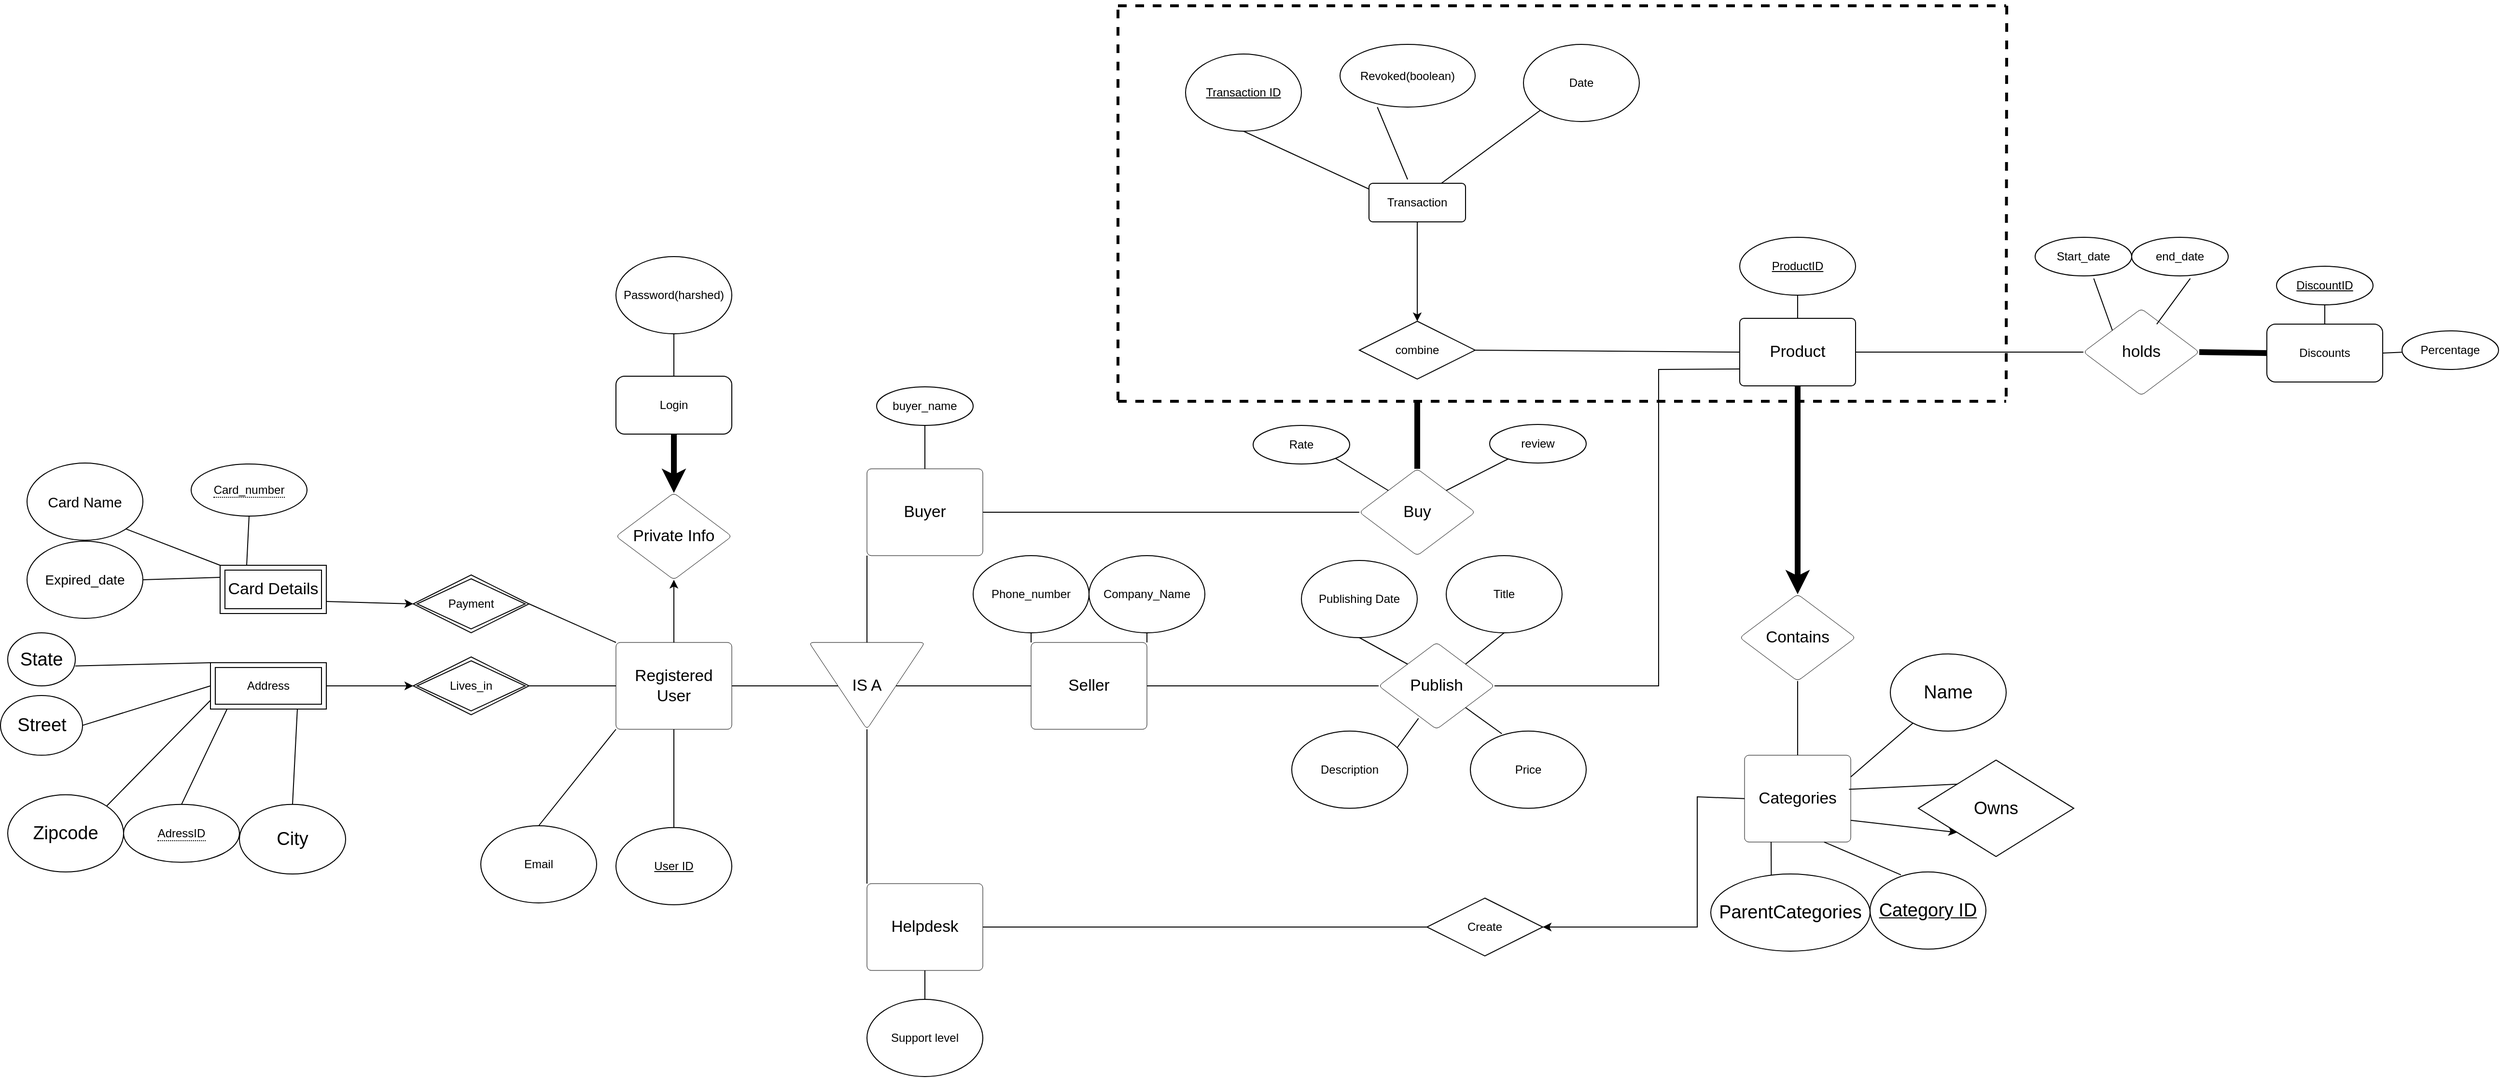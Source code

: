<mxfile version="26.1.0">
  <diagram id="R2lEEEUBdFMjLlhIrx00" name="Page-1">
    <mxGraphModel dx="2902" dy="2342" grid="1" gridSize="10" guides="1" tooltips="1" connect="1" arrows="1" fold="1" page="1" pageScale="1" pageWidth="850" pageHeight="1100" math="0" shadow="0" extFonts="Permanent Marker^https://fonts.googleapis.com/css?family=Permanent+Marker">
      <root>
        <mxCell id="0" />
        <mxCell id="1" parent="0" />
        <mxCell id="E6jkqPbQKa4cJhccXn8V-61" value="Registered User" style="html=1;overflow=block;blockSpacing=1;whiteSpace=wrap;fontSize=16.7;spacing=9;rounded=1;absoluteArcSize=1;arcSize=9;strokeWidth=NaN;lucidId=gRqY9Qkse681;labelBackgroundColor=none;" parent="1" vertex="1">
          <mxGeometry x="320" y="270" width="120" height="90" as="geometry" />
        </mxCell>
        <mxCell id="E6jkqPbQKa4cJhccXn8V-63" value="Private Info" style="html=1;overflow=block;blockSpacing=1;whiteSpace=wrap;rhombus;fontSize=16.7;spacing=9;rounded=1;absoluteArcSize=1;arcSize=9;strokeWidth=NaN;lucidId=yRqYLSJQ5PU0;labelBackgroundColor=none;" parent="1" vertex="1">
          <mxGeometry x="320" y="115" width="120" height="90" as="geometry" />
        </mxCell>
        <mxCell id="E6jkqPbQKa4cJhccXn8V-87" value="IS A" style="html=1;overflow=block;blockSpacing=1;whiteSpace=wrap;triangle;direction=south;anchorPointDirection=0;fontSize=16.7;spacing=9;rounded=1;absoluteArcSize=1;arcSize=9;strokeWidth=NaN;lucidId=aYqYB_8z1lbE;labelBackgroundColor=none;" parent="1" vertex="1">
          <mxGeometry x="520" y="270" width="120" height="90" as="geometry" />
        </mxCell>
        <mxCell id="E6jkqPbQKa4cJhccXn8V-89" value="Helpdesk" style="html=1;overflow=block;blockSpacing=1;whiteSpace=wrap;fontSize=16.7;spacing=9;rounded=1;absoluteArcSize=1;arcSize=9;strokeWidth=NaN;lucidId=lYqY2L1.5rSc;labelBackgroundColor=none;" parent="1" vertex="1">
          <mxGeometry x="580" y="520" width="120" height="90" as="geometry" />
        </mxCell>
        <mxCell id="E6jkqPbQKa4cJhccXn8V-91" value="Seller" style="html=1;overflow=block;blockSpacing=1;whiteSpace=wrap;fontSize=16.7;spacing=9;rounded=1;absoluteArcSize=1;arcSize=9;strokeWidth=NaN;lucidId=nYqYoQrnCQ-k;labelBackgroundColor=none;" parent="1" vertex="1">
          <mxGeometry x="750" y="270" width="120" height="90" as="geometry" />
        </mxCell>
        <mxCell id="E6jkqPbQKa4cJhccXn8V-93" value="Buyer" style="html=1;overflow=block;blockSpacing=1;whiteSpace=wrap;fontSize=16.7;spacing=9;rounded=1;absoluteArcSize=1;arcSize=9;strokeWidth=NaN;lucidId=oYqY3jGOQ7Ny;labelBackgroundColor=none;" parent="1" vertex="1">
          <mxGeometry x="580" y="90" width="120" height="90" as="geometry" />
        </mxCell>
        <mxCell id="E6jkqPbQKa4cJhccXn8V-101" value="Buy" style="html=1;overflow=block;blockSpacing=1;whiteSpace=wrap;rhombus;fontSize=16.7;spacing=9;rounded=1;absoluteArcSize=1;arcSize=9;strokeWidth=NaN;lucidId=QZqYzLfZw0-F;labelBackgroundColor=none;" parent="1" vertex="1">
          <mxGeometry x="1090" y="90" width="120" height="90" as="geometry" />
        </mxCell>
        <mxCell id="E6jkqPbQKa4cJhccXn8V-107" value="Publish" style="html=1;overflow=block;blockSpacing=1;whiteSpace=wrap;rhombus;fontSize=16.7;spacing=9;rounded=1;absoluteArcSize=1;arcSize=9;strokeWidth=NaN;lucidId=A0qYmbD64PyA;labelBackgroundColor=none;" parent="1" vertex="1">
          <mxGeometry x="1110" y="270" width="120" height="90" as="geometry" />
        </mxCell>
        <mxCell id="E6jkqPbQKa4cJhccXn8V-109" value="Product" style="html=1;overflow=block;blockSpacing=1;whiteSpace=wrap;fontSize=16.7;spacing=9;rounded=1;absoluteArcSize=1;arcSize=9;strokeWidth=1;lucidId=Y0qYCAMnRt-L;labelBackgroundColor=none;perimeterSpacing=0;" parent="1" vertex="1">
          <mxGeometry x="1484" y="-66" width="120" height="70" as="geometry" />
        </mxCell>
        <mxCell id="E6jkqPbQKa4cJhccXn8V-113" value="Contains" style="html=1;overflow=block;blockSpacing=1;whiteSpace=wrap;rhombus;fontSize=16.7;spacing=9;rounded=1;absoluteArcSize=1;arcSize=9;strokeWidth=NaN;lucidId=c1qYdQpgnGai;labelBackgroundColor=none;" parent="1" vertex="1">
          <mxGeometry x="1484" y="220" width="120" height="90" as="geometry" />
        </mxCell>
        <mxCell id="E6jkqPbQKa4cJhccXn8V-116" value="Categories" style="html=1;overflow=block;blockSpacing=1;whiteSpace=wrap;fontSize=16.7;spacing=9;rounded=1;absoluteArcSize=1;arcSize=9;strokeWidth=NaN;lucidId=v1qYH23R-nWq;labelBackgroundColor=none;" parent="1" vertex="1">
          <mxGeometry x="1489" y="386.91" width="110" height="90" as="geometry" />
        </mxCell>
        <mxCell id="E6jkqPbQKa4cJhccXn8V-121" value="" style="endArrow=none;html=1;rounded=0;entryX=0;entryY=0.5;entryDx=0;entryDy=0;exitX=1;exitY=0.5;exitDx=0;exitDy=0;" parent="1" source="ufD24Q3Ym-mxzVTbUHHh-31" target="E6jkqPbQKa4cJhccXn8V-109" edge="1">
          <mxGeometry width="50" height="50" relative="1" as="geometry">
            <mxPoint x="1460" y="390" as="sourcePoint" />
            <mxPoint x="1510" y="340" as="targetPoint" />
          </mxGeometry>
        </mxCell>
        <mxCell id="E6jkqPbQKa4cJhccXn8V-122" value="Discounts" style="rounded=1;whiteSpace=wrap;html=1;strokeWidth=1;" parent="1" vertex="1">
          <mxGeometry x="2030" y="-60" width="120" height="60" as="geometry" />
        </mxCell>
        <mxCell id="E6jkqPbQKa4cJhccXn8V-127" value="State" style="ellipse;whiteSpace=wrap;html=1;fontSize=19;" parent="1" vertex="1">
          <mxGeometry x="-310" y="260" width="70" height="55" as="geometry" />
        </mxCell>
        <mxCell id="E6jkqPbQKa4cJhccXn8V-129" value="Street" style="ellipse;whiteSpace=wrap;html=1;fontSize=19;" parent="1" vertex="1">
          <mxGeometry x="-317.5" y="325" width="85" height="61.91" as="geometry" />
        </mxCell>
        <mxCell id="E6jkqPbQKa4cJhccXn8V-130" value="Zipcode" style="ellipse;whiteSpace=wrap;html=1;fontSize=19;" parent="1" vertex="1">
          <mxGeometry x="-310" y="427.91" width="120" height="80" as="geometry" />
        </mxCell>
        <mxCell id="E6jkqPbQKa4cJhccXn8V-131" value="City" style="ellipse;whiteSpace=wrap;html=1;fontSize=19;" parent="1" vertex="1">
          <mxGeometry x="-70" y="437.91" width="110" height="72.09" as="geometry" />
        </mxCell>
        <mxCell id="E6jkqPbQKa4cJhccXn8V-138" value="" style="endArrow=none;html=1;rounded=0;entryX=0.5;entryY=1;entryDx=0;entryDy=0;exitX=0.5;exitY=1;exitDx=0;exitDy=0;" parent="1" source="E6jkqPbQKa4cJhccXn8V-202" target="E6jkqPbQKa4cJhccXn8V-61" edge="1">
          <mxGeometry width="50" height="50" relative="1" as="geometry">
            <mxPoint x="225" y="-105" as="sourcePoint" />
            <mxPoint x="230" y="-40" as="targetPoint" />
          </mxGeometry>
        </mxCell>
        <mxCell id="E6jkqPbQKa4cJhccXn8V-150" value="Name" style="ellipse;whiteSpace=wrap;html=1;fontSize=19;" parent="1" vertex="1">
          <mxGeometry x="1640" y="281.91" width="120" height="80" as="geometry" />
        </mxCell>
        <mxCell id="E6jkqPbQKa4cJhccXn8V-151" value="Category ID" style="ellipse;whiteSpace=wrap;html=1;fontSize=19;fontStyle=4" parent="1" vertex="1">
          <mxGeometry x="1619" y="507.91" width="120" height="80" as="geometry" />
        </mxCell>
        <mxCell id="E6jkqPbQKa4cJhccXn8V-153" value="" style="endArrow=none;html=1;rounded=0;exitX=1;exitY=0.25;exitDx=0;exitDy=0;" parent="1" source="E6jkqPbQKa4cJhccXn8V-116" target="E6jkqPbQKa4cJhccXn8V-150" edge="1">
          <mxGeometry width="50" height="50" relative="1" as="geometry">
            <mxPoint x="1719" y="340" as="sourcePoint" />
            <mxPoint x="1829" y="190" as="targetPoint" />
          </mxGeometry>
        </mxCell>
        <mxCell id="E6jkqPbQKa4cJhccXn8V-154" value="" style="endArrow=none;html=1;rounded=0;exitX=0.267;exitY=0.038;exitDx=0;exitDy=0;exitPerimeter=0;entryX=0.75;entryY=1;entryDx=0;entryDy=0;" parent="1" source="E6jkqPbQKa4cJhccXn8V-151" target="E6jkqPbQKa4cJhccXn8V-116" edge="1">
          <mxGeometry width="50" height="50" relative="1" as="geometry">
            <mxPoint x="1679" y="330" as="sourcePoint" />
            <mxPoint x="1590" y="470" as="targetPoint" />
          </mxGeometry>
        </mxCell>
        <mxCell id="E6jkqPbQKa4cJhccXn8V-159" value="" style="endArrow=none;html=1;rounded=0;entryX=0;entryY=0;entryDx=0;entryDy=0;exitX=1;exitY=0.625;exitDx=0;exitDy=0;exitPerimeter=0;" parent="1" source="E6jkqPbQKa4cJhccXn8V-127" target="MPdftPxLdbwKFS1tzOI9-7" edge="1">
          <mxGeometry width="50" height="50" relative="1" as="geometry">
            <mxPoint x="-419" y="331.91" as="sourcePoint" />
            <mxPoint x="-404" y="426.91" as="targetPoint" />
          </mxGeometry>
        </mxCell>
        <mxCell id="E6jkqPbQKa4cJhccXn8V-163" value="" style="endArrow=none;html=1;rounded=0;exitX=1;exitY=0.5;exitDx=0;exitDy=0;entryX=0;entryY=0.5;entryDx=0;entryDy=0;" parent="1" source="E6jkqPbQKa4cJhccXn8V-129" target="MPdftPxLdbwKFS1tzOI9-7" edge="1">
          <mxGeometry width="50" height="50" relative="1" as="geometry">
            <mxPoint x="-349" y="391.91" as="sourcePoint" />
            <mxPoint x="-404" y="426.91" as="targetPoint" />
          </mxGeometry>
        </mxCell>
        <mxCell id="E6jkqPbQKa4cJhccXn8V-164" value="" style="endArrow=none;html=1;rounded=0;exitX=1;exitY=0;exitDx=0;exitDy=0;entryX=0;entryY=0.812;entryDx=0;entryDy=0;entryPerimeter=0;" parent="1" source="E6jkqPbQKa4cJhccXn8V-130" target="MPdftPxLdbwKFS1tzOI9-7" edge="1">
          <mxGeometry width="50" height="50" relative="1" as="geometry">
            <mxPoint x="-349" y="391.91" as="sourcePoint" />
            <mxPoint x="-404" y="426.91" as="targetPoint" />
          </mxGeometry>
        </mxCell>
        <mxCell id="E6jkqPbQKa4cJhccXn8V-166" value="" style="endArrow=none;html=1;rounded=0;entryX=0.75;entryY=1;entryDx=0;entryDy=0;exitX=0.5;exitY=0;exitDx=0;exitDy=0;" parent="1" target="MPdftPxLdbwKFS1tzOI9-7" edge="1" source="E6jkqPbQKa4cJhccXn8V-131">
          <mxGeometry width="50" height="50" relative="1" as="geometry">
            <mxPoint x="-319" y="511.91" as="sourcePoint" />
            <mxPoint x="-374" y="471.91" as="targetPoint" />
          </mxGeometry>
        </mxCell>
        <mxCell id="E6jkqPbQKa4cJhccXn8V-167" value="" style="endArrow=classic;html=1;rounded=0;exitX=1;exitY=0.5;exitDx=0;exitDy=0;entryX=0;entryY=0.5;entryDx=0;entryDy=0;" parent="1" target="MPdftPxLdbwKFS1tzOI9-8" edge="1" source="MPdftPxLdbwKFS1tzOI9-7">
          <mxGeometry width="50" height="50" relative="1" as="geometry">
            <mxPoint x="-284" y="426.91" as="sourcePoint" />
            <mxPoint x="-80" y="370" as="targetPoint" />
          </mxGeometry>
        </mxCell>
        <mxCell id="E6jkqPbQKa4cJhccXn8V-172" value="" style="endArrow=none;html=1;rounded=0;exitX=1;exitY=0;exitDx=0;exitDy=0;entryX=0.5;entryY=1;entryDx=0;entryDy=0;" parent="1" source="E6jkqPbQKa4cJhccXn8V-91" target="MNYTpJaUItNLmbcA-Nkp-13" edge="1">
          <mxGeometry width="50" height="50" relative="1" as="geometry">
            <mxPoint x="900" y="380" as="sourcePoint" />
            <mxPoint x="860" y="320" as="targetPoint" />
          </mxGeometry>
        </mxCell>
        <mxCell id="E6jkqPbQKa4cJhccXn8V-176" value="" style="endArrow=none;html=1;rounded=0;exitX=1;exitY=0.5;exitDx=0;exitDy=0;" parent="1" source="E6jkqPbQKa4cJhccXn8V-93" target="E6jkqPbQKa4cJhccXn8V-101" edge="1">
          <mxGeometry width="50" height="50" relative="1" as="geometry">
            <mxPoint x="860" as="sourcePoint" />
            <mxPoint x="1070" y="210" as="targetPoint" />
          </mxGeometry>
        </mxCell>
        <mxCell id="E6jkqPbQKa4cJhccXn8V-180" value="" style="endArrow=none;html=1;rounded=0;entryX=0;entryY=1;entryDx=0;entryDy=0;exitX=0.75;exitY=0;exitDx=0;exitDy=0;" parent="1" source="ufD24Q3Ym-mxzVTbUHHh-29" target="E6jkqPbQKa4cJhccXn8V-181" edge="1">
          <mxGeometry width="50" height="50" relative="1" as="geometry">
            <mxPoint x="1280" y="-230" as="sourcePoint" />
            <mxPoint x="1250" y="-250" as="targetPoint" />
          </mxGeometry>
        </mxCell>
        <mxCell id="E6jkqPbQKa4cJhccXn8V-181" value="Date" style="ellipse;whiteSpace=wrap;html=1;" parent="1" vertex="1">
          <mxGeometry x="1260" y="-350" width="120" height="80" as="geometry" />
        </mxCell>
        <mxCell id="E6jkqPbQKa4cJhccXn8V-182" value="&lt;u&gt;Transaction ID&lt;/u&gt;" style="ellipse;whiteSpace=wrap;html=1;" parent="1" vertex="1">
          <mxGeometry x="910" y="-340" width="120" height="80" as="geometry" />
        </mxCell>
        <mxCell id="E6jkqPbQKa4cJhccXn8V-183" value="" style="endArrow=none;html=1;rounded=0;entryX=0;entryY=0.15;entryDx=0;entryDy=0;exitX=0.5;exitY=1;exitDx=0;exitDy=0;entryPerimeter=0;" parent="1" source="E6jkqPbQKa4cJhccXn8V-182" target="ufD24Q3Ym-mxzVTbUHHh-29" edge="1">
          <mxGeometry width="50" height="50" relative="1" as="geometry">
            <mxPoint x="1060" y="-190" as="sourcePoint" />
            <mxPoint x="1110" y="-240" as="targetPoint" />
          </mxGeometry>
        </mxCell>
        <mxCell id="E6jkqPbQKa4cJhccXn8V-189" value="Publishing Date" style="ellipse;whiteSpace=wrap;html=1;" parent="1" vertex="1">
          <mxGeometry x="1030" y="185" width="120" height="80" as="geometry" />
        </mxCell>
        <mxCell id="E6jkqPbQKa4cJhccXn8V-190" value="" style="endArrow=none;html=1;rounded=0;entryX=0;entryY=0;entryDx=0;entryDy=0;exitX=0.5;exitY=1;exitDx=0;exitDy=0;" parent="1" source="E6jkqPbQKa4cJhccXn8V-189" target="E6jkqPbQKa4cJhccXn8V-107" edge="1">
          <mxGeometry width="50" height="50" relative="1" as="geometry">
            <mxPoint x="1210" y="760" as="sourcePoint" />
            <mxPoint x="1260" y="710" as="targetPoint" />
          </mxGeometry>
        </mxCell>
        <mxCell id="E6jkqPbQKa4cJhccXn8V-191" value="Support level" style="ellipse;whiteSpace=wrap;html=1;" parent="1" vertex="1">
          <mxGeometry x="580" y="640" width="120" height="80" as="geometry" />
        </mxCell>
        <mxCell id="E6jkqPbQKa4cJhccXn8V-192" value="" style="endArrow=none;html=1;rounded=0;exitX=0.5;exitY=0;exitDx=0;exitDy=0;entryX=0.5;entryY=1;entryDx=0;entryDy=0;" parent="1" source="E6jkqPbQKa4cJhccXn8V-191" target="E6jkqPbQKa4cJhccXn8V-89" edge="1">
          <mxGeometry width="50" height="50" relative="1" as="geometry">
            <mxPoint x="660" y="830" as="sourcePoint" />
            <mxPoint x="710" y="780" as="targetPoint" />
          </mxGeometry>
        </mxCell>
        <mxCell id="E6jkqPbQKa4cJhccXn8V-199" value="Password(harshed)" style="ellipse;whiteSpace=wrap;html=1;" parent="1" vertex="1">
          <mxGeometry x="320" y="-130" width="120" height="80" as="geometry" />
        </mxCell>
        <mxCell id="E6jkqPbQKa4cJhccXn8V-202" value="User ID" style="ellipse;whiteSpace=wrap;html=1;fontStyle=4" parent="1" vertex="1">
          <mxGeometry x="320" y="461.91" width="120" height="80" as="geometry" />
        </mxCell>
        <mxCell id="E6jkqPbQKa4cJhccXn8V-211" value="Card Name" style="ellipse;whiteSpace=wrap;html=1;fontSize=15;" parent="1" vertex="1">
          <mxGeometry x="-290" y="84" width="120" height="80" as="geometry" />
        </mxCell>
        <mxCell id="TwQsWTmfTukqnIESNivL-15" value="Email" style="ellipse;whiteSpace=wrap;html=1;" parent="1" vertex="1">
          <mxGeometry x="180" y="460" width="120" height="80" as="geometry" />
        </mxCell>
        <mxCell id="E6jkqPbQKa4cJhccXn8V-213" value="Expired_date" style="ellipse;whiteSpace=wrap;html=1;fontSize=14;" parent="1" vertex="1">
          <mxGeometry x="-290" y="165" width="120" height="80" as="geometry" />
        </mxCell>
        <mxCell id="E6jkqPbQKa4cJhccXn8V-214" value="" style="endArrow=none;html=1;rounded=0;entryX=0;entryY=0.25;entryDx=0;entryDy=0;exitX=1;exitY=0.5;exitDx=0;exitDy=0;" parent="1" source="E6jkqPbQKa4cJhccXn8V-213" target="MPdftPxLdbwKFS1tzOI9-9" edge="1">
          <mxGeometry width="50" height="50" relative="1" as="geometry">
            <mxPoint x="-440" y="-6" as="sourcePoint" />
            <mxPoint x="-360" y="44" as="targetPoint" />
          </mxGeometry>
        </mxCell>
        <mxCell id="E6jkqPbQKa4cJhccXn8V-215" value="" style="endArrow=none;html=1;rounded=0;exitX=1;exitY=1;exitDx=0;exitDy=0;entryX=0;entryY=0;entryDx=0;entryDy=0;" parent="1" source="E6jkqPbQKa4cJhccXn8V-211" edge="1" target="MPdftPxLdbwKFS1tzOI9-9">
          <mxGeometry width="50" height="50" relative="1" as="geometry">
            <mxPoint x="-490" y="-96" as="sourcePoint" />
            <mxPoint x="-350" y="30" as="targetPoint" />
          </mxGeometry>
        </mxCell>
        <mxCell id="E6jkqPbQKa4cJhccXn8V-216" value="" style="endArrow=none;html=1;rounded=0;entryX=0.5;entryY=1;entryDx=0;entryDy=0;exitX=0.25;exitY=0;exitDx=0;exitDy=0;" parent="1" target="MPdftPxLdbwKFS1tzOI9-17" edge="1" source="MPdftPxLdbwKFS1tzOI9-9">
          <mxGeometry width="50" height="50" relative="1" as="geometry">
            <mxPoint x="-300" y="30" as="sourcePoint" />
            <mxPoint x="-330" y="-56" as="targetPoint" />
          </mxGeometry>
        </mxCell>
        <mxCell id="E6jkqPbQKa4cJhccXn8V-218" value="" style="endArrow=classic;html=1;rounded=0;exitX=1;exitY=0.75;exitDx=0;exitDy=0;entryX=0;entryY=0.5;entryDx=0;entryDy=0;" parent="1" target="MPdftPxLdbwKFS1tzOI9-10" edge="1" source="MPdftPxLdbwKFS1tzOI9-9">
          <mxGeometry width="50" height="50" relative="1" as="geometry">
            <mxPoint x="-240" y="74" as="sourcePoint" />
            <mxPoint x="-100" y="155" as="targetPoint" />
          </mxGeometry>
        </mxCell>
        <mxCell id="E6jkqPbQKa4cJhccXn8V-220" value="" style="endArrow=none;html=1;rounded=0;entryX=0;entryY=1;entryDx=0;entryDy=0;exitX=0.5;exitY=0;exitDx=0;exitDy=0;" parent="1" source="TwQsWTmfTukqnIESNivL-15" target="E6jkqPbQKa4cJhccXn8V-61" edge="1">
          <mxGeometry width="50" height="50" relative="1" as="geometry">
            <mxPoint x="110" y="430" as="sourcePoint" />
            <mxPoint x="160" y="380" as="targetPoint" />
          </mxGeometry>
        </mxCell>
        <mxCell id="MPdftPxLdbwKFS1tzOI9-2" value="" style="endArrow=none;html=1;rounded=0;entryX=0;entryY=0;entryDx=0;entryDy=0;exitX=1;exitY=0.5;exitDx=0;exitDy=0;" parent="1" source="MPdftPxLdbwKFS1tzOI9-10" target="E6jkqPbQKa4cJhccXn8V-61" edge="1">
          <mxGeometry width="50" height="50" relative="1" as="geometry">
            <mxPoint x="12.808" y="175.394" as="sourcePoint" />
            <mxPoint x="30" y="234" as="targetPoint" />
          </mxGeometry>
        </mxCell>
        <mxCell id="MPdftPxLdbwKFS1tzOI9-3" value="" style="endArrow=none;html=1;rounded=0;exitX=1;exitY=0.5;exitDx=0;exitDy=0;entryX=0;entryY=0.5;entryDx=0;entryDy=0;" parent="1" source="MPdftPxLdbwKFS1tzOI9-8" edge="1" target="E6jkqPbQKa4cJhccXn8V-61">
          <mxGeometry width="50" height="50" relative="1" as="geometry">
            <mxPoint x="40" y="370" as="sourcePoint" />
            <mxPoint x="160" y="320" as="targetPoint" />
          </mxGeometry>
        </mxCell>
        <mxCell id="MPdftPxLdbwKFS1tzOI9-5" value="" style="endArrow=none;html=1;rounded=0;entryX=0.15;entryY=0.965;entryDx=0;entryDy=0;entryPerimeter=0;exitX=0.5;exitY=0;exitDx=0;exitDy=0;" parent="1" target="MPdftPxLdbwKFS1tzOI9-7" edge="1" source="MPdftPxLdbwKFS1tzOI9-6">
          <mxGeometry width="50" height="50" relative="1" as="geometry">
            <mxPoint x="-407.936" y="620.006" as="sourcePoint" />
            <mxPoint x="-404" y="471.91" as="targetPoint" />
          </mxGeometry>
        </mxCell>
        <mxCell id="MPdftPxLdbwKFS1tzOI9-6" value="&lt;span style=&quot;border-bottom: 1px dotted&quot;&gt;AdressID&lt;/span&gt;" style="ellipse;whiteSpace=wrap;html=1;align=center;" parent="1" vertex="1">
          <mxGeometry x="-190" y="437.91" width="120" height="60" as="geometry" />
        </mxCell>
        <mxCell id="MPdftPxLdbwKFS1tzOI9-7" value="Address" style="shape=ext;margin=3;double=1;whiteSpace=wrap;html=1;align=center;" parent="1" vertex="1">
          <mxGeometry x="-100" y="290.96" width="120" height="48.09" as="geometry" />
        </mxCell>
        <mxCell id="MPdftPxLdbwKFS1tzOI9-8" value="Lives_in" style="shape=rhombus;double=1;perimeter=rhombusPerimeter;whiteSpace=wrap;html=1;align=center;" parent="1" vertex="1">
          <mxGeometry x="110" y="285" width="120" height="60" as="geometry" />
        </mxCell>
        <mxCell id="MPdftPxLdbwKFS1tzOI9-9" value="&lt;span style=&quot;font-size: 17px;&quot;&gt;Card Details&lt;/span&gt;" style="shape=ext;margin=3;double=1;whiteSpace=wrap;html=1;align=center;" parent="1" vertex="1">
          <mxGeometry x="-90" y="190" width="110" height="50" as="geometry" />
        </mxCell>
        <mxCell id="MPdftPxLdbwKFS1tzOI9-10" value="Payment" style="shape=rhombus;double=1;perimeter=rhombusPerimeter;whiteSpace=wrap;html=1;align=center;" parent="1" vertex="1">
          <mxGeometry x="110" y="200.0" width="120" height="60" as="geometry" />
        </mxCell>
        <mxCell id="MPdftPxLdbwKFS1tzOI9-12" value="" style="endArrow=classic;html=1;rounded=0;exitX=0.5;exitY=0;exitDx=0;exitDy=0;entryX=0.5;entryY=1;entryDx=0;entryDy=0;" parent="1" source="E6jkqPbQKa4cJhccXn8V-61" target="E6jkqPbQKa4cJhccXn8V-63" edge="1">
          <mxGeometry width="50" height="50" relative="1" as="geometry">
            <mxPoint x="-80" y="16" as="sourcePoint" />
            <mxPoint x="70" y="102" as="targetPoint" />
          </mxGeometry>
        </mxCell>
        <mxCell id="MPdftPxLdbwKFS1tzOI9-16" value="" style="endArrow=none;html=1;rounded=0;exitX=0.5;exitY=1;exitDx=0;exitDy=0;entryX=0.5;entryY=0;entryDx=0;entryDy=0;" parent="1" source="E6jkqPbQKa4cJhccXn8V-199" target="MPdftPxLdbwKFS1tzOI9-22" edge="1">
          <mxGeometry width="50" height="50" relative="1" as="geometry">
            <mxPoint x="220" y="-130" as="sourcePoint" />
            <mxPoint x="330" y="-170" as="targetPoint" />
          </mxGeometry>
        </mxCell>
        <mxCell id="MPdftPxLdbwKFS1tzOI9-17" value="&lt;span style=&quot;border-bottom: 1px dotted&quot;&gt;Card_number&lt;/span&gt;" style="ellipse;whiteSpace=wrap;html=1;align=center;" parent="1" vertex="1">
          <mxGeometry x="-120" y="85" width="120" height="54" as="geometry" />
        </mxCell>
        <mxCell id="MPdftPxLdbwKFS1tzOI9-19" value="" style="endArrow=none;html=1;rounded=0;exitX=0;exitY=1;exitDx=0;exitDy=0;" parent="1" source="E6jkqPbQKa4cJhccXn8V-93" target="E6jkqPbQKa4cJhccXn8V-87" edge="1">
          <mxGeometry width="50" height="50" relative="1" as="geometry">
            <mxPoint x="490" y="160" as="sourcePoint" />
            <mxPoint x="625" y="270" as="targetPoint" />
          </mxGeometry>
        </mxCell>
        <mxCell id="MPdftPxLdbwKFS1tzOI9-20" value="" style="endArrow=none;html=1;rounded=0;entryX=1;entryY=0.5;entryDx=0;entryDy=0;exitX=0;exitY=0.5;exitDx=0;exitDy=0;" parent="1" source="E6jkqPbQKa4cJhccXn8V-87" target="E6jkqPbQKa4cJhccXn8V-61" edge="1">
          <mxGeometry width="50" height="50" relative="1" as="geometry">
            <mxPoint x="740" y="55" as="sourcePoint" />
            <mxPoint x="632" y="280" as="targetPoint" />
          </mxGeometry>
        </mxCell>
        <mxCell id="MPdftPxLdbwKFS1tzOI9-21" value="" style="endArrow=classic;html=1;rounded=0;exitX=0.5;exitY=1;exitDx=0;exitDy=0;entryX=0.5;entryY=0;entryDx=0;entryDy=0;strokeWidth=6;" parent="1" source="MPdftPxLdbwKFS1tzOI9-22" target="E6jkqPbQKa4cJhccXn8V-63" edge="1">
          <mxGeometry width="50" height="50" relative="1" as="geometry">
            <mxPoint x="225" y="20" as="sourcePoint" />
            <mxPoint x="110" y="58.29" as="targetPoint" />
          </mxGeometry>
        </mxCell>
        <mxCell id="MPdftPxLdbwKFS1tzOI9-22" value="Login" style="rounded=1;whiteSpace=wrap;html=1;strokeWidth=1;" parent="1" vertex="1">
          <mxGeometry x="320" y="-6" width="120" height="60" as="geometry" />
        </mxCell>
        <mxCell id="4OIaP5_Yyk66qHDC9Q8W-1" value="" style="endArrow=none;html=1;rounded=0;exitX=0;exitY=0;exitDx=0;exitDy=0;entryX=0.5;entryY=1;entryDx=0;entryDy=0;" parent="1" source="E6jkqPbQKa4cJhccXn8V-89" target="E6jkqPbQKa4cJhccXn8V-87" edge="1">
          <mxGeometry width="50" height="50" relative="1" as="geometry">
            <mxPoint x="595" y="880" as="sourcePoint" />
            <mxPoint x="550" y="580" as="targetPoint" />
          </mxGeometry>
        </mxCell>
        <mxCell id="4OIaP5_Yyk66qHDC9Q8W-2" value="" style="endArrow=none;html=1;rounded=0;exitX=0;exitY=0.5;exitDx=0;exitDy=0;entryX=1;entryY=0.5;entryDx=0;entryDy=0;" parent="1" source="E6jkqPbQKa4cJhccXn8V-91" target="E6jkqPbQKa4cJhccXn8V-87" edge="1">
          <mxGeometry width="50" height="50" relative="1" as="geometry">
            <mxPoint x="780" y="480.95" as="sourcePoint" />
            <mxPoint x="610" y="370.95" as="targetPoint" />
          </mxGeometry>
        </mxCell>
        <mxCell id="4OIaP5_Yyk66qHDC9Q8W-4" value="&lt;font style=&quot;font-size: 18px;&quot;&gt;Owns&lt;/font&gt;" style="shape=rhombus;perimeter=rhombusPerimeter;whiteSpace=wrap;html=1;align=center;" parent="1" vertex="1">
          <mxGeometry x="1669" y="391.91" width="161" height="100" as="geometry" />
        </mxCell>
        <mxCell id="4OIaP5_Yyk66qHDC9Q8W-5" value="" style="endArrow=none;html=1;rounded=0;entryX=0.25;entryY=1;entryDx=0;entryDy=0;exitX=0.38;exitY=0.021;exitDx=0;exitDy=0;exitPerimeter=0;" parent="1" source="4OIaP5_Yyk66qHDC9Q8W-6" target="E6jkqPbQKa4cJhccXn8V-116" edge="1">
          <mxGeometry width="50" height="50" relative="1" as="geometry">
            <mxPoint x="1460" y="580" as="sourcePoint" />
            <mxPoint x="1534" y="490" as="targetPoint" />
          </mxGeometry>
        </mxCell>
        <mxCell id="4OIaP5_Yyk66qHDC9Q8W-6" value="ParentCategories" style="ellipse;whiteSpace=wrap;html=1;fontSize=19;" parent="1" vertex="1">
          <mxGeometry x="1454" y="510" width="165" height="80" as="geometry" />
        </mxCell>
        <mxCell id="4OIaP5_Yyk66qHDC9Q8W-7" value="" style="endArrow=classic;html=1;rounded=0;entryX=0;entryY=1;entryDx=0;entryDy=0;exitX=1;exitY=0.75;exitDx=0;exitDy=0;" parent="1" source="E6jkqPbQKa4cJhccXn8V-116" target="4OIaP5_Yyk66qHDC9Q8W-4" edge="1">
          <mxGeometry width="50" height="50" relative="1" as="geometry">
            <mxPoint x="1619" y="470" as="sourcePoint" />
            <mxPoint x="1823" y="410" as="targetPoint" />
          </mxGeometry>
        </mxCell>
        <mxCell id="4OIaP5_Yyk66qHDC9Q8W-8" value="" style="endArrow=none;html=1;rounded=0;entryX=0;entryY=0;entryDx=0;entryDy=0;exitX=0.983;exitY=0.393;exitDx=0;exitDy=0;exitPerimeter=0;" parent="1" source="E6jkqPbQKa4cJhccXn8V-116" target="4OIaP5_Yyk66qHDC9Q8W-4" edge="1">
          <mxGeometry width="50" height="50" relative="1" as="geometry">
            <mxPoint x="1669" y="452" as="sourcePoint" />
            <mxPoint x="1719" y="360" as="targetPoint" />
          </mxGeometry>
        </mxCell>
        <mxCell id="4OIaP5_Yyk66qHDC9Q8W-9" value="" style="endArrow=none;html=1;rounded=0;exitX=0.5;exitY=0;exitDx=0;exitDy=0;" parent="1" source="E6jkqPbQKa4cJhccXn8V-109" target="4OIaP5_Yyk66qHDC9Q8W-10" edge="1">
          <mxGeometry width="50" height="50" relative="1" as="geometry">
            <mxPoint x="1560" y="250" as="sourcePoint" />
            <mxPoint x="1580" y="230" as="targetPoint" />
          </mxGeometry>
        </mxCell>
        <mxCell id="4OIaP5_Yyk66qHDC9Q8W-10" value="ProductID" style="ellipse;whiteSpace=wrap;html=1;align=center;fontStyle=4;" parent="1" vertex="1">
          <mxGeometry x="1484" y="-150" width="120" height="60" as="geometry" />
        </mxCell>
        <mxCell id="4OIaP5_Yyk66qHDC9Q8W-11" value="" style="endArrow=none;html=1;rounded=0;entryX=0;entryY=0.75;entryDx=0;entryDy=0;exitX=1;exitY=0.5;exitDx=0;exitDy=0;" parent="1" source="E6jkqPbQKa4cJhccXn8V-107" target="E6jkqPbQKa4cJhccXn8V-109" edge="1">
          <mxGeometry width="50" height="50" relative="1" as="geometry">
            <mxPoint x="1290" y="720" as="sourcePoint" />
            <mxPoint x="1390" y="650" as="targetPoint" />
            <Array as="points">
              <mxPoint x="1400" y="315" />
              <mxPoint x="1400" y="250" />
              <mxPoint x="1400" y="-13" />
            </Array>
          </mxGeometry>
        </mxCell>
        <mxCell id="MNYTpJaUItNLmbcA-Nkp-1" value="Revoked(boolean)" style="ellipse;whiteSpace=wrap;html=1;align=center;" parent="1" vertex="1">
          <mxGeometry x="1070" y="-350" width="140" height="65" as="geometry" />
        </mxCell>
        <mxCell id="MNYTpJaUItNLmbcA-Nkp-2" value="" style="endArrow=none;html=1;rounded=0;exitX=0.276;exitY=1;exitDx=0;exitDy=0;exitPerimeter=0;" parent="1" source="MNYTpJaUItNLmbcA-Nkp-1" edge="1">
          <mxGeometry width="50" height="50" relative="1" as="geometry">
            <mxPoint x="1186" y="-289.5" as="sourcePoint" />
            <mxPoint x="1140" y="-210" as="targetPoint" />
          </mxGeometry>
        </mxCell>
        <mxCell id="MNYTpJaUItNLmbcA-Nkp-4" value="" style="endArrow=none;html=1;rounded=0;entryX=0;entryY=0.5;entryDx=0;entryDy=0;exitX=1;exitY=0.5;exitDx=0;exitDy=0;" parent="1" source="E6jkqPbQKa4cJhccXn8V-91" target="E6jkqPbQKa4cJhccXn8V-107" edge="1">
          <mxGeometry width="50" height="50" relative="1" as="geometry">
            <mxPoint x="960" y="570" as="sourcePoint" />
            <mxPoint x="1220" y="570" as="targetPoint" />
          </mxGeometry>
        </mxCell>
        <mxCell id="MNYTpJaUItNLmbcA-Nkp-5" value="" style="endArrow=none;html=1;rounded=0;" parent="1" source="E6jkqPbQKa4cJhccXn8V-89" target="MNYTpJaUItNLmbcA-Nkp-6" edge="1">
          <mxGeometry width="50" height="50" relative="1" as="geometry">
            <mxPoint x="970" y="680" as="sourcePoint" />
            <mxPoint x="1060" y="650" as="targetPoint" />
          </mxGeometry>
        </mxCell>
        <mxCell id="MNYTpJaUItNLmbcA-Nkp-6" value="Create" style="shape=rhombus;perimeter=rhombusPerimeter;whiteSpace=wrap;html=1;align=center;" parent="1" vertex="1">
          <mxGeometry x="1160" y="535" width="120" height="60" as="geometry" />
        </mxCell>
        <mxCell id="MNYTpJaUItNLmbcA-Nkp-8" value="" style="endArrow=classic;html=1;rounded=0;entryX=1;entryY=0.5;entryDx=0;entryDy=0;exitX=0;exitY=0.5;exitDx=0;exitDy=0;" parent="1" source="E6jkqPbQKa4cJhccXn8V-116" target="MNYTpJaUItNLmbcA-Nkp-6" edge="1">
          <mxGeometry width="50" height="50" relative="1" as="geometry">
            <mxPoint x="1660" y="680" as="sourcePoint" />
            <mxPoint x="1820" y="685" as="targetPoint" />
            <Array as="points">
              <mxPoint x="1440" y="430" />
              <mxPoint x="1440" y="565" />
            </Array>
          </mxGeometry>
        </mxCell>
        <mxCell id="MNYTpJaUItNLmbcA-Nkp-11" value="" style="endArrow=none;html=1;rounded=0;entryX=0.5;entryY=1;entryDx=0;entryDy=0;exitX=0.5;exitY=0;exitDx=0;exitDy=0;" parent="1" source="E6jkqPbQKa4cJhccXn8V-116" target="E6jkqPbQKa4cJhccXn8V-113" edge="1">
          <mxGeometry width="50" height="50" relative="1" as="geometry">
            <mxPoint x="1273" y="219" as="sourcePoint" />
            <mxPoint x="1509" y="118" as="targetPoint" />
          </mxGeometry>
        </mxCell>
        <mxCell id="MNYTpJaUItNLmbcA-Nkp-13" value="Company_Name" style="ellipse;whiteSpace=wrap;html=1;" parent="1" vertex="1">
          <mxGeometry x="810" y="180" width="120" height="80" as="geometry" />
        </mxCell>
        <mxCell id="ufD24Q3Ym-mxzVTbUHHh-1" value="Title" style="ellipse;whiteSpace=wrap;html=1;" parent="1" vertex="1">
          <mxGeometry x="1180" y="180" width="120" height="80" as="geometry" />
        </mxCell>
        <mxCell id="ufD24Q3Ym-mxzVTbUHHh-2" value="" style="endArrow=none;html=1;rounded=0;entryX=1;entryY=0;entryDx=0;entryDy=0;exitX=0.5;exitY=1;exitDx=0;exitDy=0;" parent="1" source="ufD24Q3Ym-mxzVTbUHHh-1" target="E6jkqPbQKa4cJhccXn8V-107" edge="1">
          <mxGeometry width="50" height="50" relative="1" as="geometry">
            <mxPoint x="1370" y="750" as="sourcePoint" />
            <mxPoint x="1370" y="383" as="targetPoint" />
          </mxGeometry>
        </mxCell>
        <mxCell id="ufD24Q3Ym-mxzVTbUHHh-3" value="Description" style="ellipse;whiteSpace=wrap;html=1;" parent="1" vertex="1">
          <mxGeometry x="1020" y="361.91" width="120" height="80" as="geometry" />
        </mxCell>
        <mxCell id="ufD24Q3Ym-mxzVTbUHHh-4" value="" style="endArrow=none;html=1;rounded=0;entryX=0.344;entryY=0.874;entryDx=0;entryDy=0;exitX=0.911;exitY=0.212;exitDx=0;exitDy=0;entryPerimeter=0;exitPerimeter=0;" parent="1" source="ufD24Q3Ym-mxzVTbUHHh-3" target="E6jkqPbQKa4cJhccXn8V-107" edge="1">
          <mxGeometry width="50" height="50" relative="1" as="geometry">
            <mxPoint x="1150" y="987" as="sourcePoint" />
            <mxPoint x="1150" y="620" as="targetPoint" />
          </mxGeometry>
        </mxCell>
        <mxCell id="ufD24Q3Ym-mxzVTbUHHh-5" value="Price" style="ellipse;whiteSpace=wrap;html=1;" parent="1" vertex="1">
          <mxGeometry x="1205" y="361.91" width="120" height="80" as="geometry" />
        </mxCell>
        <mxCell id="ufD24Q3Ym-mxzVTbUHHh-8" value="" style="endArrow=none;html=1;rounded=0;entryX=1;entryY=1;entryDx=0;entryDy=0;exitX=0.272;exitY=0.034;exitDx=0;exitDy=0;exitPerimeter=0;" parent="1" source="ufD24Q3Ym-mxzVTbUHHh-5" target="E6jkqPbQKa4cJhccXn8V-107" edge="1">
          <mxGeometry width="50" height="50" relative="1" as="geometry">
            <mxPoint x="1430" y="400" as="sourcePoint" />
            <mxPoint x="1380" y="473" as="targetPoint" />
          </mxGeometry>
        </mxCell>
        <mxCell id="ufD24Q3Ym-mxzVTbUHHh-9" value="" style="endArrow=classic;html=1;rounded=0;exitX=0.5;exitY=1;exitDx=0;exitDy=0;entryX=0.5;entryY=0;entryDx=0;entryDy=0;strokeWidth=6;" parent="1" source="E6jkqPbQKa4cJhccXn8V-109" target="E6jkqPbQKa4cJhccXn8V-113" edge="1">
          <mxGeometry width="50" height="50" relative="1" as="geometry">
            <mxPoint x="1730" y="400" as="sourcePoint" />
            <mxPoint x="1600" y="400" as="targetPoint" />
          </mxGeometry>
        </mxCell>
        <mxCell id="ufD24Q3Ym-mxzVTbUHHh-10" value="holds" style="html=1;overflow=block;blockSpacing=1;whiteSpace=wrap;rhombus;fontSize=16.7;spacing=9;rounded=1;absoluteArcSize=1;arcSize=9;strokeWidth=NaN;lucidId=c1qYdQpgnGai;labelBackgroundColor=none;" parent="1" vertex="1">
          <mxGeometry x="1840" y="-76" width="120" height="90" as="geometry" />
        </mxCell>
        <mxCell id="ufD24Q3Ym-mxzVTbUHHh-11" value="" style="endArrow=none;html=1;rounded=0;entryX=0;entryY=0.5;entryDx=0;entryDy=0;exitX=1;exitY=0.5;exitDx=0;exitDy=0;" parent="1" source="E6jkqPbQKa4cJhccXn8V-109" target="ufD24Q3Ym-mxzVTbUHHh-10" edge="1">
          <mxGeometry width="50" height="50" relative="1" as="geometry">
            <mxPoint x="1635" y="245" as="sourcePoint" />
            <mxPoint x="1965" y="370" as="targetPoint" />
          </mxGeometry>
        </mxCell>
        <mxCell id="ufD24Q3Ym-mxzVTbUHHh-12" value="" style="endArrow=none;html=1;rounded=0;entryX=0;entryY=0.5;entryDx=0;entryDy=0;exitX=1;exitY=0.5;exitDx=0;exitDy=0;strokeWidth=6;" parent="1" source="ufD24Q3Ym-mxzVTbUHHh-10" target="E6jkqPbQKa4cJhccXn8V-122" edge="1">
          <mxGeometry width="50" height="50" relative="1" as="geometry">
            <mxPoint x="1860" y="302.5" as="sourcePoint" />
            <mxPoint x="2040" y="287.5" as="targetPoint" />
          </mxGeometry>
        </mxCell>
        <mxCell id="ufD24Q3Ym-mxzVTbUHHh-13" value="" style="endArrow=none;html=1;rounded=0;exitX=0.5;exitY=0;exitDx=0;exitDy=0;" parent="1" source="E6jkqPbQKa4cJhccXn8V-122" target="ufD24Q3Ym-mxzVTbUHHh-14" edge="1">
          <mxGeometry width="50" height="50" relative="1" as="geometry">
            <mxPoint x="2129.5" y="240" as="sourcePoint" />
            <mxPoint x="2129.5" y="160" as="targetPoint" />
          </mxGeometry>
        </mxCell>
        <mxCell id="ufD24Q3Ym-mxzVTbUHHh-14" value="DiscountID" style="ellipse;whiteSpace=wrap;html=1;align=center;fontStyle=4;" parent="1" vertex="1">
          <mxGeometry x="2040" y="-120" width="100" height="40" as="geometry" />
        </mxCell>
        <mxCell id="ufD24Q3Ym-mxzVTbUHHh-15" value="" style="endArrow=none;html=1;rounded=0;entryX=0;entryY=0;entryDx=0;entryDy=0;exitX=0.607;exitY=1.067;exitDx=0;exitDy=0;exitPerimeter=0;" parent="1" source="ufD24Q3Ym-mxzVTbUHHh-18" target="ufD24Q3Ym-mxzVTbUHHh-10" edge="1">
          <mxGeometry width="50" height="50" relative="1" as="geometry">
            <mxPoint x="1830" y="220" as="sourcePoint" />
            <mxPoint x="1860" y="220" as="targetPoint" />
          </mxGeometry>
        </mxCell>
        <mxCell id="ufD24Q3Ym-mxzVTbUHHh-16" value="" style="endArrow=none;html=1;rounded=0;exitX=1;exitY=0.5;exitDx=0;exitDy=0;" parent="1" source="E6jkqPbQKa4cJhccXn8V-122" target="ufD24Q3Ym-mxzVTbUHHh-17" edge="1">
          <mxGeometry width="50" height="50" relative="1" as="geometry">
            <mxPoint x="2230" y="265" as="sourcePoint" />
            <mxPoint x="2210" y="230" as="targetPoint" />
          </mxGeometry>
        </mxCell>
        <mxCell id="ufD24Q3Ym-mxzVTbUHHh-17" value="Percentage" style="ellipse;whiteSpace=wrap;html=1;align=center;" parent="1" vertex="1">
          <mxGeometry x="2170" y="-53" width="100" height="40" as="geometry" />
        </mxCell>
        <mxCell id="ufD24Q3Ym-mxzVTbUHHh-18" value="Start_date" style="ellipse;whiteSpace=wrap;html=1;align=center;" parent="1" vertex="1">
          <mxGeometry x="1790" y="-150" width="100" height="40" as="geometry" />
        </mxCell>
        <mxCell id="ufD24Q3Ym-mxzVTbUHHh-19" value="" style="endArrow=none;html=1;rounded=0;entryX=0.633;entryY=0.178;entryDx=0;entryDy=0;exitX=0.607;exitY=1.067;exitDx=0;exitDy=0;exitPerimeter=0;entryPerimeter=0;" parent="1" source="ufD24Q3Ym-mxzVTbUHHh-20" target="ufD24Q3Ym-mxzVTbUHHh-10" edge="1">
          <mxGeometry width="50" height="50" relative="1" as="geometry">
            <mxPoint x="1930" y="205" as="sourcePoint" />
            <mxPoint x="1920" y="274" as="targetPoint" />
          </mxGeometry>
        </mxCell>
        <mxCell id="ufD24Q3Ym-mxzVTbUHHh-20" value="end_date" style="ellipse;whiteSpace=wrap;html=1;align=center;" parent="1" vertex="1">
          <mxGeometry x="1890" y="-150" width="100" height="40" as="geometry" />
        </mxCell>
        <mxCell id="ufD24Q3Ym-mxzVTbUHHh-21" value="" style="endArrow=none;html=1;rounded=0;exitX=0;exitY=0;exitDx=0;exitDy=0;entryX=0.5;entryY=1;entryDx=0;entryDy=0;" parent="1" source="E6jkqPbQKa4cJhccXn8V-91" target="ufD24Q3Ym-mxzVTbUHHh-22" edge="1">
          <mxGeometry width="50" height="50" relative="1" as="geometry">
            <mxPoint x="720" y="395" as="sourcePoint" />
            <mxPoint x="730" y="325" as="targetPoint" />
          </mxGeometry>
        </mxCell>
        <mxCell id="ufD24Q3Ym-mxzVTbUHHh-22" value="Phone_number" style="ellipse;whiteSpace=wrap;html=1;" parent="1" vertex="1">
          <mxGeometry x="690" y="180" width="120" height="80" as="geometry" />
        </mxCell>
        <mxCell id="ufD24Q3Ym-mxzVTbUHHh-23" value="" style="endArrow=none;html=1;rounded=0;exitX=0.5;exitY=0;exitDx=0;exitDy=0;" parent="1" source="E6jkqPbQKa4cJhccXn8V-93" target="ufD24Q3Ym-mxzVTbUHHh-24" edge="1">
          <mxGeometry width="50" height="50" relative="1" as="geometry">
            <mxPoint x="790" y="420" as="sourcePoint" />
            <mxPoint x="710" y="40" as="targetPoint" />
          </mxGeometry>
        </mxCell>
        <mxCell id="ufD24Q3Ym-mxzVTbUHHh-24" value="buyer_name" style="ellipse;whiteSpace=wrap;html=1;align=center;" parent="1" vertex="1">
          <mxGeometry x="590" y="5" width="100" height="40" as="geometry" />
        </mxCell>
        <mxCell id="ufD24Q3Ym-mxzVTbUHHh-29" value="Transaction" style="rounded=1;arcSize=10;whiteSpace=wrap;html=1;align=center;" parent="1" vertex="1">
          <mxGeometry x="1100" y="-206" width="100" height="40" as="geometry" />
        </mxCell>
        <mxCell id="ufD24Q3Ym-mxzVTbUHHh-31" value="combine" style="shape=rhombus;perimeter=rhombusPerimeter;whiteSpace=wrap;html=1;align=center;" parent="1" vertex="1">
          <mxGeometry x="1090" y="-63" width="120" height="60" as="geometry" />
        </mxCell>
        <mxCell id="ufD24Q3Ym-mxzVTbUHHh-32" value="" style="endArrow=classic;html=1;rounded=0;entryX=0.5;entryY=0;entryDx=0;entryDy=0;exitX=0.5;exitY=1;exitDx=0;exitDy=0;" parent="1" source="ufD24Q3Ym-mxzVTbUHHh-29" target="ufD24Q3Ym-mxzVTbUHHh-31" edge="1">
          <mxGeometry width="50" height="50" relative="1" as="geometry">
            <mxPoint x="1160" y="-132" as="sourcePoint" />
            <mxPoint x="1340" y="-110" as="targetPoint" />
          </mxGeometry>
        </mxCell>
        <mxCell id="ufD24Q3Ym-mxzVTbUHHh-33" value="" style="endArrow=none;html=1;rounded=0;exitX=1;exitY=0;exitDx=0;exitDy=0;" parent="1" source="E6jkqPbQKa4cJhccXn8V-101" target="ufD24Q3Ym-mxzVTbUHHh-34" edge="1">
          <mxGeometry width="50" height="50" relative="1" as="geometry">
            <mxPoint x="1190" y="-47" as="sourcePoint" />
            <mxPoint x="1300" y="-60" as="targetPoint" />
          </mxGeometry>
        </mxCell>
        <mxCell id="ufD24Q3Ym-mxzVTbUHHh-34" value="review" style="ellipse;whiteSpace=wrap;html=1;align=center;" parent="1" vertex="1">
          <mxGeometry x="1225" y="44" width="100" height="40" as="geometry" />
        </mxCell>
        <mxCell id="ufD24Q3Ym-mxzVTbUHHh-35" value="Rate" style="ellipse;whiteSpace=wrap;html=1;align=center;" parent="1" vertex="1">
          <mxGeometry x="980" y="45" width="100" height="40" as="geometry" />
        </mxCell>
        <mxCell id="ufD24Q3Ym-mxzVTbUHHh-36" value="" style="endArrow=none;html=1;rounded=0;exitX=0;exitY=0;exitDx=0;exitDy=0;entryX=1;entryY=1;entryDx=0;entryDy=0;" parent="1" source="E6jkqPbQKa4cJhccXn8V-101" target="ufD24Q3Ym-mxzVTbUHHh-35" edge="1">
          <mxGeometry width="50" height="50" relative="1" as="geometry">
            <mxPoint x="1220" y="-20" as="sourcePoint" />
            <mxPoint x="1030" y="-40" as="targetPoint" />
          </mxGeometry>
        </mxCell>
        <mxCell id="ufD24Q3Ym-mxzVTbUHHh-37" value="" style="endArrow=none;dashed=1;html=1;rounded=0;strokeWidth=3;" parent="1" edge="1">
          <mxGeometry width="50" height="50" relative="1" as="geometry">
            <mxPoint x="840" y="-390" as="sourcePoint" />
            <mxPoint x="1760" y="-390" as="targetPoint" />
          </mxGeometry>
        </mxCell>
        <mxCell id="ufD24Q3Ym-mxzVTbUHHh-38" value="" style="endArrow=none;dashed=1;html=1;rounded=0;strokeWidth=3;" parent="1" edge="1">
          <mxGeometry width="50" height="50" relative="1" as="geometry">
            <mxPoint x="1760" y="15" as="sourcePoint" />
            <mxPoint x="1760.59" y="-394" as="targetPoint" />
            <Array as="points" />
          </mxGeometry>
        </mxCell>
        <mxCell id="ufD24Q3Ym-mxzVTbUHHh-39" value="" style="endArrow=none;dashed=1;html=1;rounded=0;strokeWidth=3;" parent="1" edge="1">
          <mxGeometry width="50" height="50" relative="1" as="geometry">
            <mxPoint x="840" y="20" as="sourcePoint" />
            <mxPoint x="1760" y="20" as="targetPoint" />
          </mxGeometry>
        </mxCell>
        <mxCell id="ufD24Q3Ym-mxzVTbUHHh-40" value="" style="endArrow=none;dashed=1;html=1;rounded=0;strokeWidth=3;" parent="1" edge="1">
          <mxGeometry width="50" height="50" relative="1" as="geometry">
            <mxPoint x="840" y="19" as="sourcePoint" />
            <mxPoint x="840" y="-390" as="targetPoint" />
            <Array as="points" />
          </mxGeometry>
        </mxCell>
        <mxCell id="ufD24Q3Ym-mxzVTbUHHh-42" value="" style="endArrow=none;html=1;rounded=0;exitX=0.5;exitY=0;exitDx=0;exitDy=0;strokeWidth=6;" parent="1" source="E6jkqPbQKa4cJhccXn8V-101" edge="1">
          <mxGeometry width="50" height="50" relative="1" as="geometry">
            <mxPoint x="1130" y="58.33" as="sourcePoint" />
            <mxPoint x="1150" y="20" as="targetPoint" />
          </mxGeometry>
        </mxCell>
      </root>
    </mxGraphModel>
  </diagram>
</mxfile>
